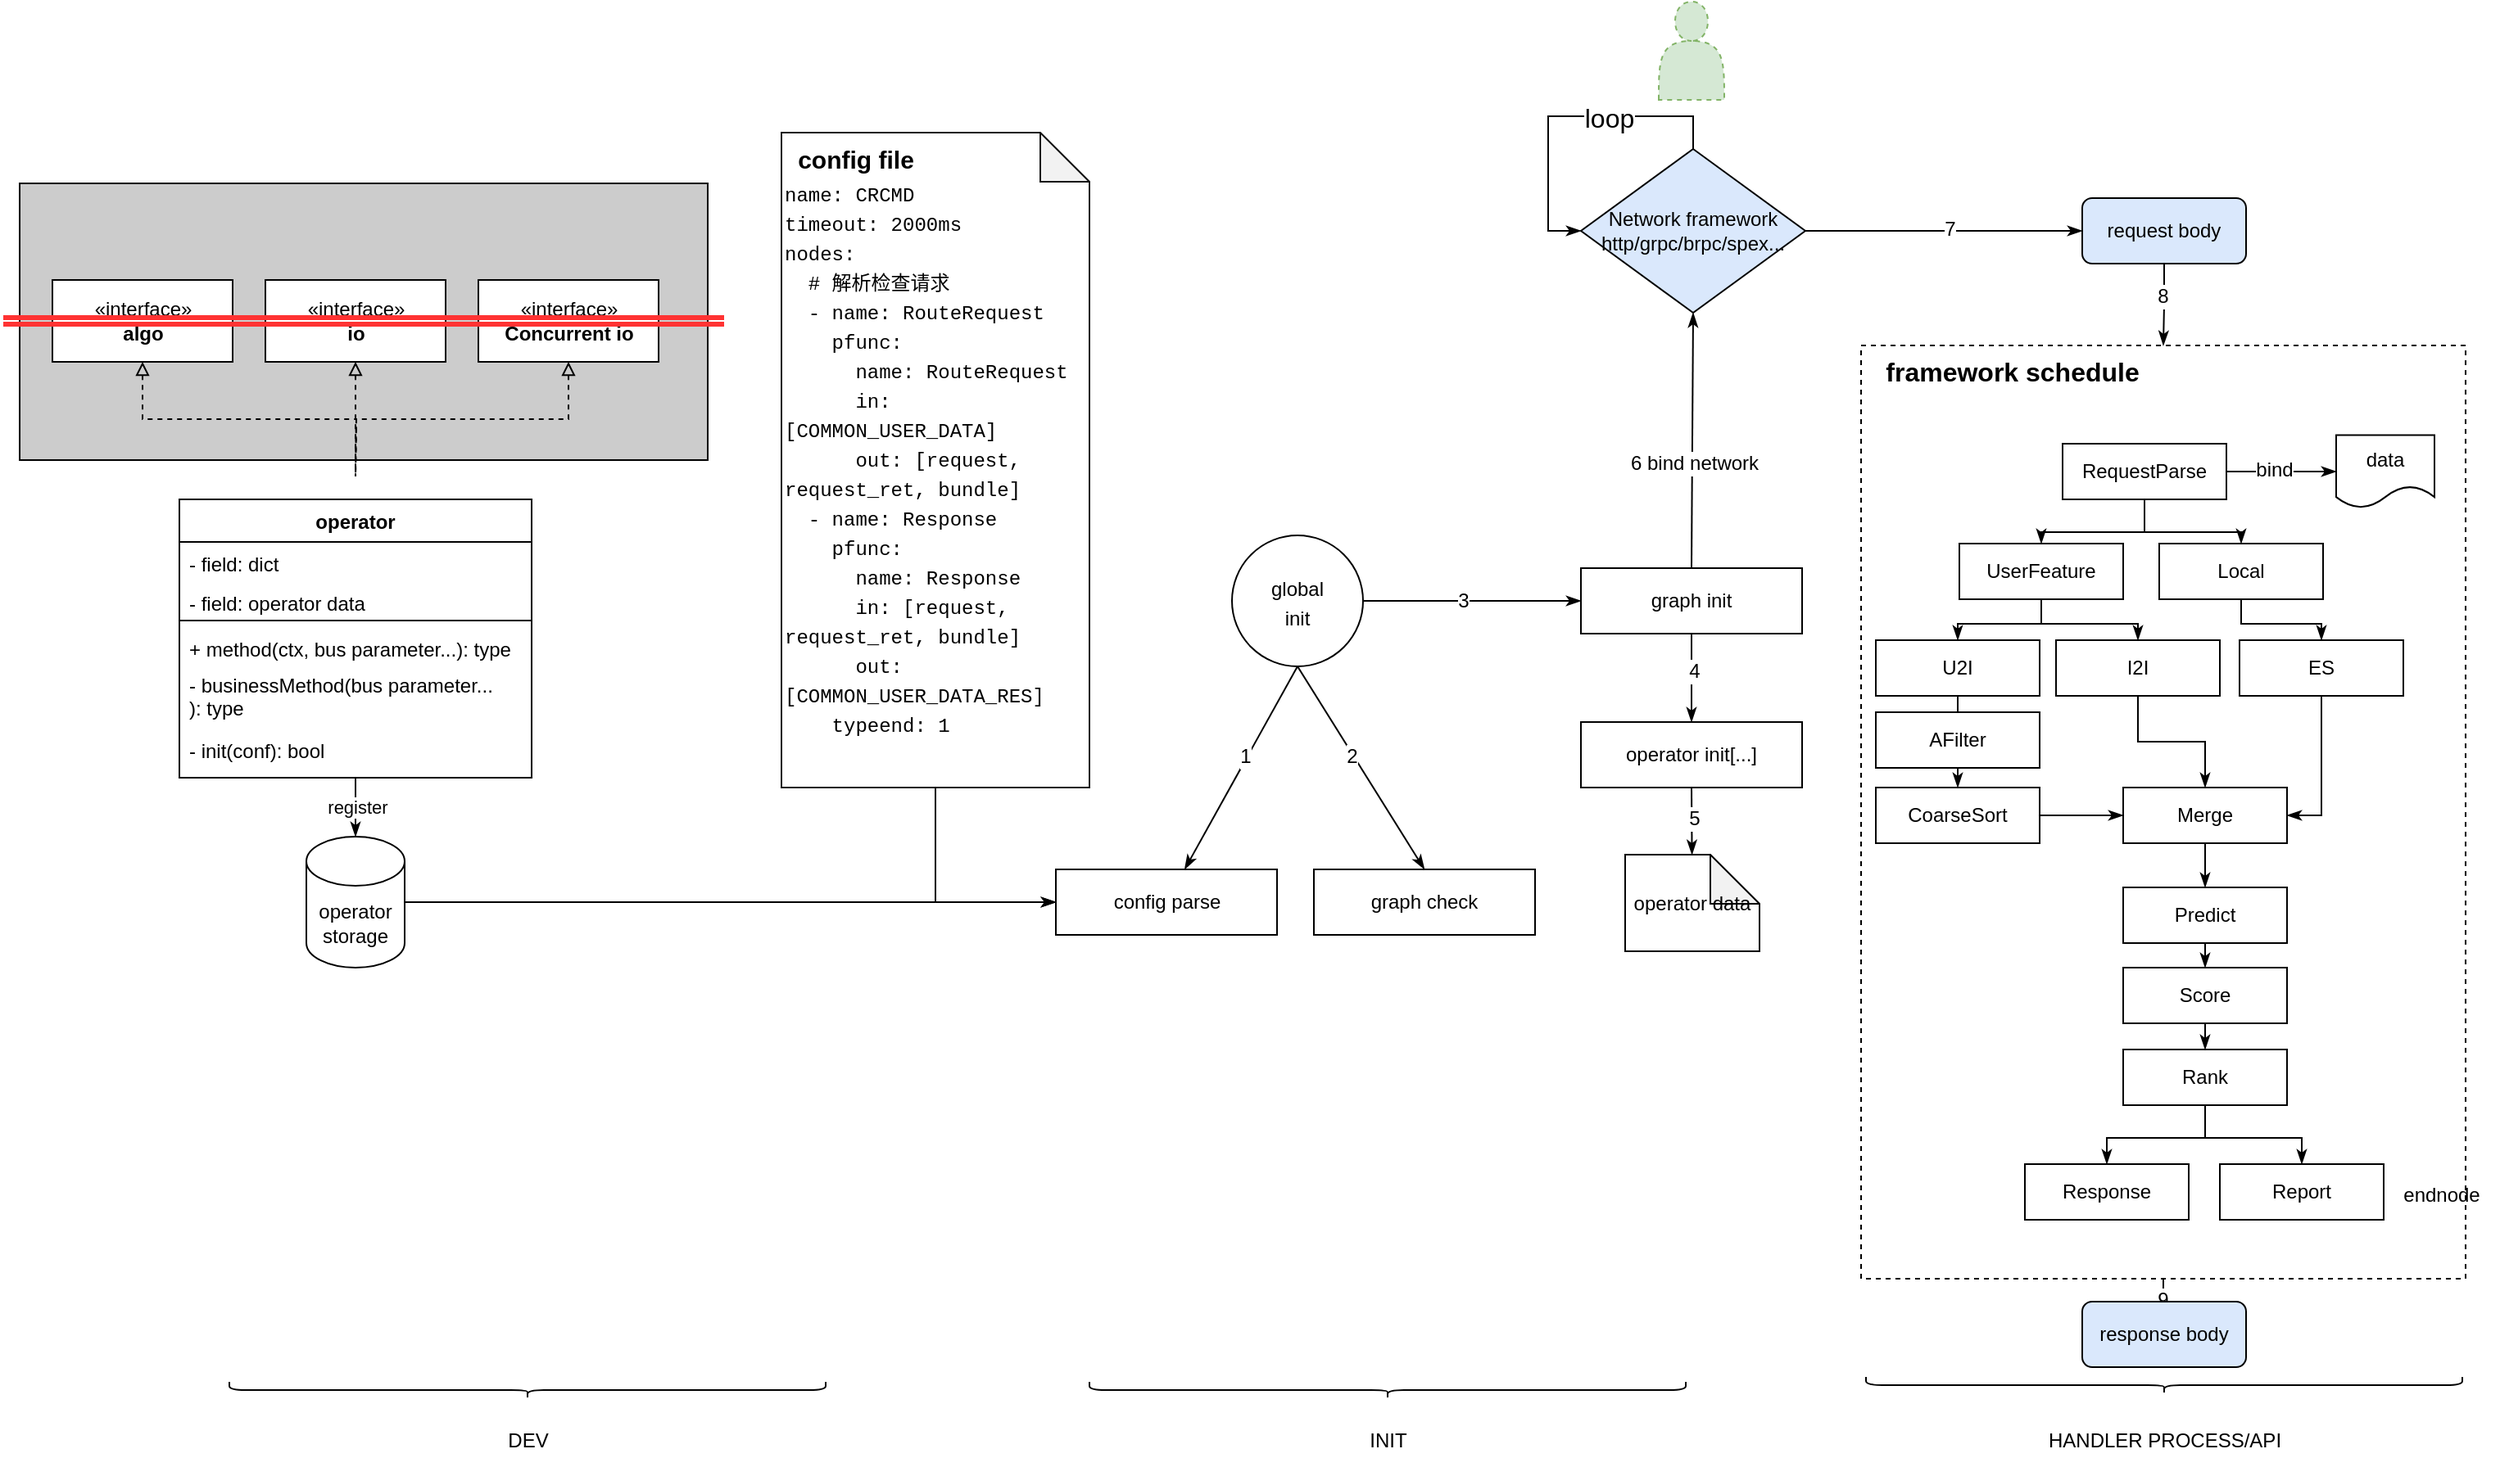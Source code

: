 <mxfile version="20.3.0" type="github">
  <diagram id="yWwbZc_F04W9cuqAC80H" name="第 1 页">
    <mxGraphModel dx="1234" dy="769" grid="1" gridSize="10" guides="1" tooltips="1" connect="1" arrows="1" fold="1" page="1" pageScale="1" pageWidth="3300" pageHeight="4681" math="0" shadow="0">
      <root>
        <mxCell id="0" />
        <mxCell id="1" parent="0" />
        <mxCell id="CjYGygCoak3NPDFjtZdw-89" value="" style="rounded=0;whiteSpace=wrap;html=1;fillColor=#CCCCCC;" parent="1" vertex="1">
          <mxGeometry x="77" y="151" width="420" height="169" as="geometry" />
        </mxCell>
        <mxCell id="CjYGygCoak3NPDFjtZdw-1" style="edgeStyle=orthogonalEdgeStyle;rounded=0;orthogonalLoop=1;jettySize=auto;html=1;exitX=0.5;exitY=1;exitDx=0;exitDy=0;fontSize=16;fontColor=#000000;startArrow=none;startFill=0;endArrow=classicThin;endFill=1;" parent="1" source="CjYGygCoak3NPDFjtZdw-3" target="CjYGygCoak3NPDFjtZdw-81" edge="1">
          <mxGeometry relative="1" as="geometry" />
        </mxCell>
        <mxCell id="CjYGygCoak3NPDFjtZdw-2" value="9" style="edgeLabel;html=1;align=center;verticalAlign=middle;resizable=0;points=[];fontSize=12;fontColor=#000000;" parent="CjYGygCoak3NPDFjtZdw-1" vertex="1" connectable="0">
          <mxGeometry x="0.36" relative="1" as="geometry">
            <mxPoint x="-1" y="-5" as="offset" />
          </mxGeometry>
        </mxCell>
        <mxCell id="CjYGygCoak3NPDFjtZdw-3" value="" style="rounded=0;whiteSpace=wrap;html=1;fontSize=12;fontColor=#000000;dashed=1;" parent="1" vertex="1">
          <mxGeometry x="1201" y="250" width="369" height="570" as="geometry" />
        </mxCell>
        <mxCell id="CjYGygCoak3NPDFjtZdw-4" value="INIT" style="text;html=1;resizable=0;autosize=1;align=center;verticalAlign=middle;points=[];fillColor=none;strokeColor=none;rounded=0;" parent="1" vertex="1">
          <mxGeometry x="887" y="904" width="50" height="30" as="geometry" />
        </mxCell>
        <mxCell id="CjYGygCoak3NPDFjtZdw-5" value="HANDLER PROCESS/API" style="text;html=1;resizable=0;autosize=1;align=center;verticalAlign=middle;points=[];fillColor=none;strokeColor=none;rounded=0;" parent="1" vertex="1">
          <mxGeometry x="1301" y="904" width="170" height="30" as="geometry" />
        </mxCell>
        <mxCell id="CjYGygCoak3NPDFjtZdw-12" style="edgeStyle=orthogonalEdgeStyle;rounded=0;orthogonalLoop=1;jettySize=auto;html=1;exitX=0.5;exitY=1;exitDx=0;exitDy=0;entryX=0.5;entryY=0;entryDx=0;entryDy=0;startArrow=block;startFill=0;endArrow=none;endFill=0;dashed=1;" parent="1" source="CjYGygCoak3NPDFjtZdw-13" edge="1">
          <mxGeometry relative="1" as="geometry">
            <mxPoint x="282" y="330" as="targetPoint" />
          </mxGeometry>
        </mxCell>
        <mxCell id="CjYGygCoak3NPDFjtZdw-13" value="«interface»&lt;br&gt;&lt;b&gt;algo&lt;/b&gt;" style="html=1;" parent="1" vertex="1">
          <mxGeometry x="97" y="210" width="110" height="50" as="geometry" />
        </mxCell>
        <mxCell id="CjYGygCoak3NPDFjtZdw-14" style="edgeStyle=orthogonalEdgeStyle;rounded=0;orthogonalLoop=1;jettySize=auto;html=1;exitX=0.5;exitY=1;exitDx=0;exitDy=0;entryX=0.5;entryY=0;entryDx=0;entryDy=0;dashed=1;startArrow=block;startFill=0;endArrow=none;endFill=0;" parent="1" source="CjYGygCoak3NPDFjtZdw-15" edge="1">
          <mxGeometry relative="1" as="geometry">
            <mxPoint x="282" y="330" as="targetPoint" />
          </mxGeometry>
        </mxCell>
        <mxCell id="CjYGygCoak3NPDFjtZdw-15" value="«interface»&lt;br&gt;&lt;b&gt;io&lt;/b&gt;" style="html=1;" parent="1" vertex="1">
          <mxGeometry x="227" y="210" width="110" height="50" as="geometry" />
        </mxCell>
        <mxCell id="CjYGygCoak3NPDFjtZdw-16" style="edgeStyle=orthogonalEdgeStyle;rounded=0;orthogonalLoop=1;jettySize=auto;html=1;exitX=0.5;exitY=1;exitDx=0;exitDy=0;entryX=0.5;entryY=0;entryDx=0;entryDy=0;dashed=1;startArrow=block;startFill=0;endArrow=none;endFill=0;" parent="1" source="CjYGygCoak3NPDFjtZdw-17" edge="1">
          <mxGeometry relative="1" as="geometry">
            <mxPoint x="282" y="330" as="targetPoint" />
          </mxGeometry>
        </mxCell>
        <mxCell id="CjYGygCoak3NPDFjtZdw-17" value="«interface»&lt;br&gt;&lt;b&gt;Concurrent io&lt;/b&gt;" style="html=1;" parent="1" vertex="1">
          <mxGeometry x="357" y="210" width="110" height="50" as="geometry" />
        </mxCell>
        <mxCell id="CjYGygCoak3NPDFjtZdw-18" style="edgeStyle=orthogonalEdgeStyle;rounded=0;orthogonalLoop=1;jettySize=auto;html=1;exitX=0.5;exitY=0;exitDx=0;exitDy=0;exitPerimeter=0;entryX=0.5;entryY=1;entryDx=0;entryDy=0;entryPerimeter=0;startArrow=classicThin;startFill=1;endArrow=none;endFill=0;" parent="1" source="CjYGygCoak3NPDFjtZdw-21" target="CjYGygCoak3NPDFjtZdw-96" edge="1">
          <mxGeometry relative="1" as="geometry">
            <mxPoint x="282" y="490.492" as="targetPoint" />
          </mxGeometry>
        </mxCell>
        <mxCell id="CjYGygCoak3NPDFjtZdw-19" value="register" style="edgeLabel;html=1;align=center;verticalAlign=middle;resizable=0;points=[];" parent="CjYGygCoak3NPDFjtZdw-18" vertex="1" connectable="0">
          <mxGeometry x="0.092" y="-1" relative="1" as="geometry">
            <mxPoint y="1" as="offset" />
          </mxGeometry>
        </mxCell>
        <mxCell id="CjYGygCoak3NPDFjtZdw-20" style="edgeStyle=orthogonalEdgeStyle;rounded=0;orthogonalLoop=1;jettySize=auto;html=1;exitX=1;exitY=0.5;exitDx=0;exitDy=0;exitPerimeter=0;entryX=0;entryY=0.5;entryDx=0;entryDy=0;fontSize=12;fontColor=#000000;startArrow=none;startFill=0;endArrow=classicThin;endFill=1;" parent="1" source="CjYGygCoak3NPDFjtZdw-21" target="CjYGygCoak3NPDFjtZdw-32" edge="1">
          <mxGeometry relative="1" as="geometry" />
        </mxCell>
        <mxCell id="CjYGygCoak3NPDFjtZdw-21" value="operator storage" style="shape=cylinder3;whiteSpace=wrap;html=1;boundedLbl=1;backgroundOutline=1;size=15;" parent="1" vertex="1">
          <mxGeometry x="252" y="550" width="60" height="80" as="geometry" />
        </mxCell>
        <mxCell id="CjYGygCoak3NPDFjtZdw-22" style="edgeStyle=orthogonalEdgeStyle;rounded=0;orthogonalLoop=1;jettySize=auto;html=1;entryX=0;entryY=0.5;entryDx=0;entryDy=0;fontSize=12;fontColor=#000000;startArrow=none;startFill=0;endArrow=classicThin;endFill=1;" parent="1" source="cb_gOXfBQWDPXnd1cPTc-1" target="CjYGygCoak3NPDFjtZdw-32" edge="1">
          <mxGeometry relative="1" as="geometry">
            <mxPoint x="566" y="550" as="sourcePoint" />
          </mxGeometry>
        </mxCell>
        <mxCell id="CjYGygCoak3NPDFjtZdw-25" style="rounded=0;orthogonalLoop=1;jettySize=auto;html=1;exitX=0.5;exitY=1;exitDx=0;exitDy=0;fontSize=12;fontColor=#000000;startArrow=none;startFill=0;endArrow=classicThin;endFill=1;" parent="1" source="CjYGygCoak3NPDFjtZdw-31" target="CjYGygCoak3NPDFjtZdw-32" edge="1">
          <mxGeometry relative="1" as="geometry" />
        </mxCell>
        <mxCell id="CjYGygCoak3NPDFjtZdw-26" value="1" style="edgeLabel;html=1;align=center;verticalAlign=middle;resizable=0;points=[];fontSize=12;fontColor=#000000;" parent="CjYGygCoak3NPDFjtZdw-25" vertex="1" connectable="0">
          <mxGeometry x="-0.091" y="-1" relative="1" as="geometry">
            <mxPoint y="-1" as="offset" />
          </mxGeometry>
        </mxCell>
        <mxCell id="CjYGygCoak3NPDFjtZdw-27" style="edgeStyle=none;rounded=0;orthogonalLoop=1;jettySize=auto;html=1;exitX=0.5;exitY=1;exitDx=0;exitDy=0;entryX=0.5;entryY=0;entryDx=0;entryDy=0;fontSize=12;fontColor=#000000;startArrow=none;startFill=0;endArrow=classicThin;endFill=1;" parent="1" source="CjYGygCoak3NPDFjtZdw-31" target="CjYGygCoak3NPDFjtZdw-33" edge="1">
          <mxGeometry relative="1" as="geometry" />
        </mxCell>
        <mxCell id="CjYGygCoak3NPDFjtZdw-28" value="2" style="edgeLabel;html=1;align=center;verticalAlign=middle;resizable=0;points=[];fontSize=12;fontColor=#000000;" parent="CjYGygCoak3NPDFjtZdw-27" vertex="1" connectable="0">
          <mxGeometry x="-0.146" relative="1" as="geometry">
            <mxPoint y="2" as="offset" />
          </mxGeometry>
        </mxCell>
        <mxCell id="CjYGygCoak3NPDFjtZdw-29" style="edgeStyle=none;rounded=0;orthogonalLoop=1;jettySize=auto;html=1;exitX=1;exitY=0.5;exitDx=0;exitDy=0;entryX=0;entryY=0.5;entryDx=0;entryDy=0;fontSize=12;fontColor=#000000;startArrow=none;startFill=0;endArrow=classicThin;endFill=1;" parent="1" source="CjYGygCoak3NPDFjtZdw-31" target="CjYGygCoak3NPDFjtZdw-38" edge="1">
          <mxGeometry relative="1" as="geometry">
            <mxPoint x="967" y="406" as="targetPoint" />
          </mxGeometry>
        </mxCell>
        <mxCell id="CjYGygCoak3NPDFjtZdw-30" value="3" style="edgeLabel;html=1;align=center;verticalAlign=middle;resizable=0;points=[];fontSize=12;fontColor=#000000;" parent="CjYGygCoak3NPDFjtZdw-29" vertex="1" connectable="0">
          <mxGeometry x="-0.086" relative="1" as="geometry">
            <mxPoint as="offset" />
          </mxGeometry>
        </mxCell>
        <mxCell id="CjYGygCoak3NPDFjtZdw-31" value="&lt;font style=&quot;font-size: 12px;&quot; color=&quot;#000000&quot;&gt;global&lt;br&gt;init&lt;br&gt;&lt;/font&gt;" style="ellipse;whiteSpace=wrap;html=1;aspect=fixed;fontSize=15;fontColor=#0000FF;" parent="1" vertex="1">
          <mxGeometry x="817" y="366" width="80" height="80" as="geometry" />
        </mxCell>
        <mxCell id="CjYGygCoak3NPDFjtZdw-32" value="config parse" style="rounded=0;whiteSpace=wrap;html=1;fontSize=12;fontColor=#000000;" parent="1" vertex="1">
          <mxGeometry x="709.5" y="570" width="135" height="40" as="geometry" />
        </mxCell>
        <mxCell id="CjYGygCoak3NPDFjtZdw-33" value="graph check" style="rounded=0;whiteSpace=wrap;html=1;fontSize=12;fontColor=#000000;" parent="1" vertex="1">
          <mxGeometry x="867" y="570" width="135" height="40" as="geometry" />
        </mxCell>
        <mxCell id="CjYGygCoak3NPDFjtZdw-34" style="edgeStyle=none;rounded=0;orthogonalLoop=1;jettySize=auto;html=1;exitX=0.5;exitY=1;exitDx=0;exitDy=0;entryX=0.5;entryY=0;entryDx=0;entryDy=0;fontSize=12;fontColor=#000000;startArrow=none;startFill=0;endArrow=classicThin;endFill=1;" parent="1" source="CjYGygCoak3NPDFjtZdw-38" target="CjYGygCoak3NPDFjtZdw-41" edge="1">
          <mxGeometry relative="1" as="geometry">
            <mxPoint x="1097.5" y="470" as="targetPoint" />
          </mxGeometry>
        </mxCell>
        <mxCell id="CjYGygCoak3NPDFjtZdw-35" value="4" style="edgeLabel;html=1;align=center;verticalAlign=middle;resizable=0;points=[];fontSize=12;fontColor=#000000;" parent="CjYGygCoak3NPDFjtZdw-34" vertex="1" connectable="0">
          <mxGeometry x="-0.364" y="1" relative="1" as="geometry">
            <mxPoint y="6" as="offset" />
          </mxGeometry>
        </mxCell>
        <mxCell id="CjYGygCoak3NPDFjtZdw-36" style="edgeStyle=none;rounded=0;orthogonalLoop=1;jettySize=auto;html=1;exitX=0.5;exitY=0;exitDx=0;exitDy=0;entryX=0.5;entryY=1;entryDx=0;entryDy=0;fontSize=12;fontColor=#000000;startArrow=none;startFill=0;endArrow=classicThin;endFill=1;" parent="1" source="CjYGygCoak3NPDFjtZdw-38" target="CjYGygCoak3NPDFjtZdw-45" edge="1">
          <mxGeometry relative="1" as="geometry" />
        </mxCell>
        <mxCell id="CjYGygCoak3NPDFjtZdw-37" value="6 bind network" style="edgeLabel;html=1;align=center;verticalAlign=middle;resizable=0;points=[];fontSize=12;fontColor=#000000;" parent="CjYGygCoak3NPDFjtZdw-36" vertex="1" connectable="0">
          <mxGeometry x="-0.179" y="-1" relative="1" as="geometry">
            <mxPoint as="offset" />
          </mxGeometry>
        </mxCell>
        <mxCell id="CjYGygCoak3NPDFjtZdw-38" value="graph&amp;nbsp;init" style="rounded=0;whiteSpace=wrap;html=1;fontSize=12;fontColor=#000000;" parent="1" vertex="1">
          <mxGeometry x="1030" y="386" width="135" height="40" as="geometry" />
        </mxCell>
        <mxCell id="CjYGygCoak3NPDFjtZdw-39" style="edgeStyle=none;rounded=0;orthogonalLoop=1;jettySize=auto;html=1;exitX=0.5;exitY=1;exitDx=0;exitDy=0;fontSize=12;fontColor=#000000;startArrow=none;startFill=0;endArrow=classicThin;endFill=1;" parent="1" source="CjYGygCoak3NPDFjtZdw-41" target="CjYGygCoak3NPDFjtZdw-42" edge="1">
          <mxGeometry relative="1" as="geometry" />
        </mxCell>
        <mxCell id="CjYGygCoak3NPDFjtZdw-40" value="5" style="edgeLabel;html=1;align=center;verticalAlign=middle;resizable=0;points=[];fontSize=12;fontColor=#000000;" parent="CjYGygCoak3NPDFjtZdw-39" vertex="1" connectable="0">
          <mxGeometry x="-0.073" y="1" relative="1" as="geometry">
            <mxPoint as="offset" />
          </mxGeometry>
        </mxCell>
        <mxCell id="CjYGygCoak3NPDFjtZdw-41" value="operator init[...]" style="rounded=0;whiteSpace=wrap;html=1;fontSize=12;fontColor=#000000;" parent="1" vertex="1">
          <mxGeometry x="1030" y="480" width="135" height="40" as="geometry" />
        </mxCell>
        <mxCell id="CjYGygCoak3NPDFjtZdw-42" value="operator data" style="shape=note;whiteSpace=wrap;html=1;backgroundOutline=1;darkOpacity=0.05;fontSize=12;fontColor=#000000;" parent="1" vertex="1">
          <mxGeometry x="1057" y="561" width="82" height="59" as="geometry" />
        </mxCell>
        <mxCell id="CjYGygCoak3NPDFjtZdw-43" style="edgeStyle=orthogonalEdgeStyle;rounded=0;orthogonalLoop=1;jettySize=auto;html=1;exitX=1;exitY=0.5;exitDx=0;exitDy=0;entryX=0;entryY=0.5;entryDx=0;entryDy=0;fontSize=16;fontColor=#000000;startArrow=none;startFill=0;endArrow=classicThin;endFill=1;" parent="1" source="CjYGygCoak3NPDFjtZdw-45" target="CjYGygCoak3NPDFjtZdw-48" edge="1">
          <mxGeometry relative="1" as="geometry" />
        </mxCell>
        <mxCell id="CjYGygCoak3NPDFjtZdw-44" value="7" style="edgeLabel;html=1;align=center;verticalAlign=middle;resizable=0;points=[];fontSize=12;fontColor=#000000;fontStyle=0" parent="CjYGygCoak3NPDFjtZdw-43" vertex="1" connectable="0">
          <mxGeometry x="0.041" y="-2" relative="1" as="geometry">
            <mxPoint y="-3" as="offset" />
          </mxGeometry>
        </mxCell>
        <mxCell id="CjYGygCoak3NPDFjtZdw-45" value="&lt;div&gt;Network framework&lt;/div&gt;&lt;div&gt;http/grpc/brpc/spex...&lt;/div&gt;" style="rhombus;whiteSpace=wrap;html=1;fillColor=#DAE8FC;" parent="1" vertex="1">
          <mxGeometry x="1030" y="130" width="137" height="100" as="geometry" />
        </mxCell>
        <mxCell id="CjYGygCoak3NPDFjtZdw-46" style="edgeStyle=orthogonalEdgeStyle;rounded=0;orthogonalLoop=1;jettySize=auto;html=1;exitX=0.5;exitY=1;exitDx=0;exitDy=0;entryX=0.5;entryY=0;entryDx=0;entryDy=0;fontSize=16;fontColor=#000000;startArrow=none;startFill=0;endArrow=classicThin;endFill=1;" parent="1" source="CjYGygCoak3NPDFjtZdw-48" target="CjYGygCoak3NPDFjtZdw-3" edge="1">
          <mxGeometry relative="1" as="geometry" />
        </mxCell>
        <mxCell id="CjYGygCoak3NPDFjtZdw-47" value="8" style="edgeLabel;html=1;align=center;verticalAlign=middle;resizable=0;points=[];fontSize=12;fontColor=#000000;" parent="CjYGygCoak3NPDFjtZdw-46" vertex="1" connectable="0">
          <mxGeometry x="-0.2" y="-1" relative="1" as="geometry">
            <mxPoint as="offset" />
          </mxGeometry>
        </mxCell>
        <mxCell id="CjYGygCoak3NPDFjtZdw-48" value="request body" style="rounded=1;whiteSpace=wrap;html=1;fontSize=12;fontColor=#000000;fillColor=#DAE8FC;" parent="1" vertex="1">
          <mxGeometry x="1336" y="160" width="100" height="40" as="geometry" />
        </mxCell>
        <mxCell id="CjYGygCoak3NPDFjtZdw-49" value="" style="edgeStyle=orthogonalEdgeStyle;rounded=0;orthogonalLoop=1;jettySize=auto;html=1;fontSize=12;fontColor=#000000;startArrow=none;startFill=0;endArrow=classicThin;endFill=1;entryX=0;entryY=0.5;entryDx=0;entryDy=0;" parent="1" source="CjYGygCoak3NPDFjtZdw-53" target="CjYGygCoak3NPDFjtZdw-54" edge="1">
          <mxGeometry relative="1" as="geometry">
            <mxPoint x="1467" y="357.3" as="targetPoint" />
          </mxGeometry>
        </mxCell>
        <mxCell id="CjYGygCoak3NPDFjtZdw-50" value="bind" style="edgeLabel;html=1;align=center;verticalAlign=middle;resizable=0;points=[];fontSize=12;fontColor=#000000;" parent="CjYGygCoak3NPDFjtZdw-49" vertex="1" connectable="0">
          <mxGeometry x="-0.132" y="-3" relative="1" as="geometry">
            <mxPoint y="-4" as="offset" />
          </mxGeometry>
        </mxCell>
        <mxCell id="CjYGygCoak3NPDFjtZdw-51" style="edgeStyle=orthogonalEdgeStyle;rounded=0;orthogonalLoop=1;jettySize=auto;html=1;exitX=0.5;exitY=1;exitDx=0;exitDy=0;entryX=0.5;entryY=0;entryDx=0;entryDy=0;fontSize=12;fontColor=#000000;startArrow=none;startFill=0;endArrow=classicThin;endFill=1;" parent="1" source="CjYGygCoak3NPDFjtZdw-53" target="CjYGygCoak3NPDFjtZdw-59" edge="1">
          <mxGeometry relative="1" as="geometry" />
        </mxCell>
        <mxCell id="CjYGygCoak3NPDFjtZdw-52" style="edgeStyle=orthogonalEdgeStyle;rounded=0;orthogonalLoop=1;jettySize=auto;html=1;exitX=0.5;exitY=1;exitDx=0;exitDy=0;entryX=0.5;entryY=0;entryDx=0;entryDy=0;fontSize=12;fontColor=#000000;startArrow=none;startFill=0;endArrow=classicThin;endFill=1;" parent="1" source="CjYGygCoak3NPDFjtZdw-53" target="CjYGygCoak3NPDFjtZdw-77" edge="1">
          <mxGeometry relative="1" as="geometry" />
        </mxCell>
        <mxCell id="CjYGygCoak3NPDFjtZdw-53" value="&lt;span style=&quot;text-align: left;&quot;&gt;RequestParse&lt;/span&gt;" style="rounded=0;whiteSpace=wrap;html=1;fontSize=12;fontColor=#000000;" parent="1" vertex="1">
          <mxGeometry x="1324" y="310" width="100" height="34" as="geometry" />
        </mxCell>
        <mxCell id="CjYGygCoak3NPDFjtZdw-54" value="data" style="shape=document;whiteSpace=wrap;html=1;boundedLbl=1;fontColor=#000000;rounded=0;" parent="1" vertex="1">
          <mxGeometry x="1491" y="304.75" width="60" height="44.5" as="geometry" />
        </mxCell>
        <mxCell id="GDNIexU1h7IkVNUTb-i7-6" style="edgeStyle=orthogonalEdgeStyle;rounded=0;orthogonalLoop=1;jettySize=auto;html=1;exitX=0.5;exitY=1;exitDx=0;exitDy=0;strokeColor=#000000;strokeWidth=1;endArrow=classicThin;endFill=1;" parent="1" source="CjYGygCoak3NPDFjtZdw-59" target="CjYGygCoak3NPDFjtZdw-76" edge="1">
          <mxGeometry relative="1" as="geometry">
            <Array as="points">
              <mxPoint x="1311" y="420" />
              <mxPoint x="1260" y="420" />
            </Array>
          </mxGeometry>
        </mxCell>
        <mxCell id="GDNIexU1h7IkVNUTb-i7-7" style="edgeStyle=orthogonalEdgeStyle;rounded=0;orthogonalLoop=1;jettySize=auto;html=1;exitX=0.5;exitY=1;exitDx=0;exitDy=0;entryX=0.5;entryY=0;entryDx=0;entryDy=0;strokeColor=#000000;strokeWidth=1;endArrow=classicThin;endFill=1;" parent="1" source="CjYGygCoak3NPDFjtZdw-59" target="CjYGygCoak3NPDFjtZdw-75" edge="1">
          <mxGeometry relative="1" as="geometry">
            <Array as="points">
              <mxPoint x="1311" y="420" />
              <mxPoint x="1370" y="420" />
            </Array>
          </mxGeometry>
        </mxCell>
        <mxCell id="CjYGygCoak3NPDFjtZdw-59" value="&lt;div style=&quot;text-align: left;&quot;&gt;&lt;span style=&quot;background-color: initial;&quot;&gt;UserFeature&lt;/span&gt;&lt;/div&gt;" style="rounded=0;whiteSpace=wrap;html=1;fontSize=12;fontColor=#000000;" parent="1" vertex="1">
          <mxGeometry x="1261" y="371" width="100" height="34" as="geometry" />
        </mxCell>
        <mxCell id="CjYGygCoak3NPDFjtZdw-60" value="&lt;span style=&quot;text-align: left;&quot;&gt;Report&lt;/span&gt;" style="rounded=0;whiteSpace=wrap;html=1;fontSize=12;fontColor=#000000;" parent="1" vertex="1">
          <mxGeometry x="1420" y="750" width="100" height="34" as="geometry" />
        </mxCell>
        <mxCell id="GDNIexU1h7IkVNUTb-i7-12" style="edgeStyle=orthogonalEdgeStyle;rounded=0;orthogonalLoop=1;jettySize=auto;html=1;exitX=0.5;exitY=1;exitDx=0;exitDy=0;entryX=0.5;entryY=0;entryDx=0;entryDy=0;strokeColor=#000000;strokeWidth=1;endArrow=classicThin;endFill=1;" parent="1" source="CjYGygCoak3NPDFjtZdw-62" target="CjYGygCoak3NPDFjtZdw-68" edge="1">
          <mxGeometry relative="1" as="geometry" />
        </mxCell>
        <mxCell id="CjYGygCoak3NPDFjtZdw-62" value="&lt;span style=&quot;text-align: left;&quot;&gt;Predict&lt;/span&gt;" style="rounded=0;whiteSpace=wrap;html=1;fontSize=12;fontColor=#000000;" parent="1" vertex="1">
          <mxGeometry x="1361" y="581" width="100" height="34" as="geometry" />
        </mxCell>
        <mxCell id="CjYGygCoak3NPDFjtZdw-63" value="&lt;span style=&quot;text-align: left;&quot;&gt;Response&lt;/span&gt;" style="rounded=0;whiteSpace=wrap;html=1;fontSize=12;fontColor=#000000;" parent="1" vertex="1">
          <mxGeometry x="1301" y="750" width="100" height="34" as="geometry" />
        </mxCell>
        <mxCell id="CjYGygCoak3NPDFjtZdw-64" style="edgeStyle=orthogonalEdgeStyle;rounded=0;orthogonalLoop=1;jettySize=auto;html=1;exitX=0.5;exitY=1;exitDx=0;exitDy=0;entryX=0.5;entryY=0;entryDx=0;entryDy=0;fontSize=12;fontColor=#000000;startArrow=none;startFill=0;endArrow=classicThin;endFill=1;" parent="1" source="CjYGygCoak3NPDFjtZdw-66" target="CjYGygCoak3NPDFjtZdw-63" edge="1">
          <mxGeometry relative="1" as="geometry" />
        </mxCell>
        <mxCell id="CjYGygCoak3NPDFjtZdw-65" style="edgeStyle=orthogonalEdgeStyle;rounded=0;orthogonalLoop=1;jettySize=auto;html=1;exitX=0.5;exitY=1;exitDx=0;exitDy=0;entryX=0.5;entryY=0;entryDx=0;entryDy=0;fontSize=12;fontColor=#000000;startArrow=none;startFill=0;endArrow=classicThin;endFill=1;" parent="1" source="CjYGygCoak3NPDFjtZdw-66" target="CjYGygCoak3NPDFjtZdw-60" edge="1">
          <mxGeometry relative="1" as="geometry" />
        </mxCell>
        <mxCell id="CjYGygCoak3NPDFjtZdw-66" value="&lt;div style=&quot;text-align: left;&quot;&gt;&lt;span style=&quot;background-color: initial;&quot;&gt;Rank&lt;/span&gt;&lt;/div&gt;" style="rounded=0;whiteSpace=wrap;html=1;fontSize=12;fontColor=#000000;" parent="1" vertex="1">
          <mxGeometry x="1361" y="680" width="100" height="34" as="geometry" />
        </mxCell>
        <mxCell id="CjYGygCoak3NPDFjtZdw-67" style="edgeStyle=orthogonalEdgeStyle;rounded=0;orthogonalLoop=1;jettySize=auto;html=1;exitX=0.5;exitY=1;exitDx=0;exitDy=0;entryX=0.5;entryY=0;entryDx=0;entryDy=0;fontSize=12;fontColor=#000000;startArrow=none;startFill=0;endArrow=classicThin;endFill=1;" parent="1" source="CjYGygCoak3NPDFjtZdw-68" target="CjYGygCoak3NPDFjtZdw-66" edge="1">
          <mxGeometry relative="1" as="geometry" />
        </mxCell>
        <mxCell id="CjYGygCoak3NPDFjtZdw-68" value="&lt;span style=&quot;text-align: left;&quot;&gt;Score&lt;/span&gt;" style="rounded=0;whiteSpace=wrap;html=1;fontSize=12;fontColor=#000000;" parent="1" vertex="1">
          <mxGeometry x="1361" y="630" width="100" height="34" as="geometry" />
        </mxCell>
        <mxCell id="CjYGygCoak3NPDFjtZdw-69" style="edgeStyle=orthogonalEdgeStyle;rounded=0;orthogonalLoop=1;jettySize=auto;html=1;exitX=0.5;exitY=1;exitDx=0;exitDy=0;entryX=0.5;entryY=0;entryDx=0;entryDy=0;fontSize=12;fontColor=#000000;startArrow=none;startFill=0;endArrow=classicThin;endFill=1;" parent="1" source="CjYGygCoak3NPDFjtZdw-72" target="CjYGygCoak3NPDFjtZdw-62" edge="1">
          <mxGeometry relative="1" as="geometry" />
        </mxCell>
        <mxCell id="CjYGygCoak3NPDFjtZdw-72" value="&lt;span style=&quot;text-align: left;&quot;&gt;Merge&lt;br&gt;&lt;/span&gt;" style="rounded=0;whiteSpace=wrap;html=1;fontSize=12;fontColor=#000000;" parent="1" vertex="1">
          <mxGeometry x="1361" y="520" width="100" height="34" as="geometry" />
        </mxCell>
        <mxCell id="GDNIexU1h7IkVNUTb-i7-11" style="edgeStyle=orthogonalEdgeStyle;rounded=0;orthogonalLoop=1;jettySize=auto;html=1;exitX=0.5;exitY=1;exitDx=0;exitDy=0;entryX=1;entryY=0.5;entryDx=0;entryDy=0;strokeColor=#000000;strokeWidth=1;endArrow=classicThin;endFill=1;" parent="1" source="CjYGygCoak3NPDFjtZdw-73" target="CjYGygCoak3NPDFjtZdw-72" edge="1">
          <mxGeometry relative="1" as="geometry" />
        </mxCell>
        <mxCell id="CjYGygCoak3NPDFjtZdw-73" value="&lt;span style=&quot;text-align: left;&quot;&gt;ES&lt;/span&gt;" style="rounded=0;whiteSpace=wrap;html=1;fontSize=12;fontColor=#000000;" parent="1" vertex="1">
          <mxGeometry x="1432" y="430" width="100" height="34" as="geometry" />
        </mxCell>
        <mxCell id="CjYGygCoak3NPDFjtZdw-74" style="edgeStyle=orthogonalEdgeStyle;rounded=0;orthogonalLoop=1;jettySize=auto;html=1;exitX=0.5;exitY=1;exitDx=0;exitDy=0;entryX=0.5;entryY=0;entryDx=0;entryDy=0;fontSize=12;fontColor=#000000;startArrow=none;startFill=0;endArrow=classicThin;endFill=1;" parent="1" source="CjYGygCoak3NPDFjtZdw-75" target="CjYGygCoak3NPDFjtZdw-72" edge="1">
          <mxGeometry relative="1" as="geometry" />
        </mxCell>
        <mxCell id="CjYGygCoak3NPDFjtZdw-75" value="&lt;span style=&quot;text-align: left;&quot;&gt;I2I&lt;/span&gt;" style="rounded=0;whiteSpace=wrap;html=1;fontSize=12;fontColor=#000000;" parent="1" vertex="1">
          <mxGeometry x="1320" y="430" width="100" height="34" as="geometry" />
        </mxCell>
        <mxCell id="GDNIexU1h7IkVNUTb-i7-9" style="edgeStyle=orthogonalEdgeStyle;rounded=0;orthogonalLoop=1;jettySize=auto;html=1;exitX=0.5;exitY=1;exitDx=0;exitDy=0;entryX=0.5;entryY=0;entryDx=0;entryDy=0;strokeColor=#000000;strokeWidth=1;endArrow=classicThin;endFill=1;" parent="1" source="CjYGygCoak3NPDFjtZdw-76" target="GDNIexU1h7IkVNUTb-i7-4" edge="1">
          <mxGeometry relative="1" as="geometry" />
        </mxCell>
        <mxCell id="CjYGygCoak3NPDFjtZdw-76" value="&lt;span style=&quot;text-align: left;&quot;&gt;U2I&lt;/span&gt;" style="rounded=0;whiteSpace=wrap;html=1;fontSize=12;fontColor=#000000;" parent="1" vertex="1">
          <mxGeometry x="1210" y="430" width="100" height="34" as="geometry" />
        </mxCell>
        <mxCell id="GDNIexU1h7IkVNUTb-i7-8" style="edgeStyle=orthogonalEdgeStyle;rounded=0;orthogonalLoop=1;jettySize=auto;html=1;exitX=0.5;exitY=1;exitDx=0;exitDy=0;entryX=0.5;entryY=0;entryDx=0;entryDy=0;strokeColor=#000000;strokeWidth=1;endArrow=classicThin;endFill=1;" parent="1" source="CjYGygCoak3NPDFjtZdw-77" target="CjYGygCoak3NPDFjtZdw-73" edge="1">
          <mxGeometry relative="1" as="geometry">
            <Array as="points">
              <mxPoint x="1433" y="420" />
              <mxPoint x="1482" y="420" />
            </Array>
          </mxGeometry>
        </mxCell>
        <mxCell id="CjYGygCoak3NPDFjtZdw-77" value="&lt;span style=&quot;text-align: left;&quot;&gt;Local&lt;/span&gt;" style="rounded=0;whiteSpace=wrap;html=1;fontSize=12;fontColor=#000000;" parent="1" vertex="1">
          <mxGeometry x="1383" y="371" width="100" height="34" as="geometry" />
        </mxCell>
        <mxCell id="CjYGygCoak3NPDFjtZdw-78" value="&lt;b&gt;&lt;font style=&quot;font-size: 16px;&quot;&gt;framework schedule&lt;/font&gt;&lt;/b&gt;" style="text;html=1;resizable=0;autosize=1;align=center;verticalAlign=middle;points=[];fillColor=none;strokeColor=none;rounded=0;dashed=1;fontSize=12;fontColor=#000000;" parent="1" vertex="1">
          <mxGeometry x="1203" y="251" width="180" height="30" as="geometry" />
        </mxCell>
        <mxCell id="CjYGygCoak3NPDFjtZdw-79" style="edgeStyle=orthogonalEdgeStyle;rounded=0;orthogonalLoop=1;jettySize=auto;html=1;exitX=0.5;exitY=0;exitDx=0;exitDy=0;entryX=0;entryY=0.5;entryDx=0;entryDy=0;fontSize=16;fontColor=#000000;startArrow=none;startFill=0;endArrow=classicThin;endFill=1;" parent="1" source="CjYGygCoak3NPDFjtZdw-45" target="CjYGygCoak3NPDFjtZdw-45" edge="1">
          <mxGeometry relative="1" as="geometry">
            <Array as="points">
              <mxPoint x="1099" y="110" />
              <mxPoint x="1010" y="110" />
              <mxPoint x="1010" y="180" />
            </Array>
          </mxGeometry>
        </mxCell>
        <mxCell id="CjYGygCoak3NPDFjtZdw-80" value="loop" style="edgeLabel;html=1;align=center;verticalAlign=middle;resizable=0;points=[];fontSize=16;fontColor=#000000;" parent="CjYGygCoak3NPDFjtZdw-79" vertex="1" connectable="0">
          <mxGeometry x="-0.275" y="1" relative="1" as="geometry">
            <mxPoint as="offset" />
          </mxGeometry>
        </mxCell>
        <mxCell id="CjYGygCoak3NPDFjtZdw-81" value="response body" style="rounded=1;whiteSpace=wrap;html=1;fontSize=12;fontColor=#000000;fillColor=#DAE8FC;" parent="1" vertex="1">
          <mxGeometry x="1336" y="834" width="100" height="40" as="geometry" />
        </mxCell>
        <mxCell id="CjYGygCoak3NPDFjtZdw-82" value="" style="shape=actor;whiteSpace=wrap;html=1;dashed=1;fillColor=#d5e8d4;strokeColor=#82b366;" parent="1" vertex="1">
          <mxGeometry x="1077.5" y="40" width="40" height="60" as="geometry" />
        </mxCell>
        <mxCell id="CjYGygCoak3NPDFjtZdw-84" value="" style="shape=curlyBracket;whiteSpace=wrap;html=1;rounded=1;flipH=1;direction=north;" parent="1" vertex="1">
          <mxGeometry x="205" y="883" width="364" height="10" as="geometry" />
        </mxCell>
        <mxCell id="CjYGygCoak3NPDFjtZdw-85" value="DEV" style="text;html=1;resizable=0;autosize=1;align=center;verticalAlign=middle;points=[];fillColor=none;strokeColor=none;rounded=0;dashed=1;fontSize=12;fontColor=#000000;" parent="1" vertex="1">
          <mxGeometry x="362" y="904" width="50" height="30" as="geometry" />
        </mxCell>
        <mxCell id="CjYGygCoak3NPDFjtZdw-86" value="" style="shape=curlyBracket;whiteSpace=wrap;html=1;rounded=1;flipH=1;direction=north;" parent="1" vertex="1">
          <mxGeometry x="730" y="883" width="364" height="10" as="geometry" />
        </mxCell>
        <mxCell id="CjYGygCoak3NPDFjtZdw-87" value="" style="shape=curlyBracket;whiteSpace=wrap;html=1;rounded=1;flipH=1;direction=north;" parent="1" vertex="1">
          <mxGeometry x="1204" y="880" width="364" height="10" as="geometry" />
        </mxCell>
        <mxCell id="CjYGygCoak3NPDFjtZdw-90" value="operator" style="swimlane;fontStyle=1;align=center;verticalAlign=top;childLayout=stackLayout;horizontal=1;startSize=26;horizontalStack=0;resizeParent=1;resizeParentMax=0;resizeLast=0;collapsible=1;marginBottom=0;" parent="1" vertex="1">
          <mxGeometry x="174.5" y="344" width="215" height="170" as="geometry">
            <mxRectangle x="113" y="330" width="90" height="30" as="alternateBounds" />
          </mxGeometry>
        </mxCell>
        <mxCell id="CjYGygCoak3NPDFjtZdw-91" value="- field: dict" style="text;strokeColor=none;fillColor=none;align=left;verticalAlign=top;spacingLeft=4;spacingRight=4;overflow=hidden;rotatable=0;points=[[0,0.5],[1,0.5]];portConstraint=eastwest;" parent="CjYGygCoak3NPDFjtZdw-90" vertex="1">
          <mxGeometry y="26" width="215" height="24" as="geometry" />
        </mxCell>
        <mxCell id="CjYGygCoak3NPDFjtZdw-92" value="- field: operator data" style="text;strokeColor=none;fillColor=none;align=left;verticalAlign=top;spacingLeft=4;spacingRight=4;overflow=hidden;rotatable=0;points=[[0,0.5],[1,0.5]];portConstraint=eastwest;" parent="CjYGygCoak3NPDFjtZdw-90" vertex="1">
          <mxGeometry y="50" width="215" height="20" as="geometry" />
        </mxCell>
        <mxCell id="CjYGygCoak3NPDFjtZdw-93" value="" style="line;strokeWidth=1;fillColor=none;align=left;verticalAlign=middle;spacingTop=-1;spacingLeft=3;spacingRight=3;rotatable=0;labelPosition=right;points=[];portConstraint=eastwest;" parent="CjYGygCoak3NPDFjtZdw-90" vertex="1">
          <mxGeometry y="70" width="215" height="8" as="geometry" />
        </mxCell>
        <mxCell id="CjYGygCoak3NPDFjtZdw-94" value="+ method(ctx, bus parameter...): type" style="text;strokeColor=none;fillColor=none;align=left;verticalAlign=top;spacingLeft=4;spacingRight=4;overflow=hidden;rotatable=0;points=[[0,0.5],[1,0.5]];portConstraint=eastwest;" parent="CjYGygCoak3NPDFjtZdw-90" vertex="1">
          <mxGeometry y="78" width="215" height="22" as="geometry" />
        </mxCell>
        <mxCell id="CjYGygCoak3NPDFjtZdw-95" value="- businessMethod(bus parameter...&#xa;): type" style="text;strokeColor=none;fillColor=none;align=left;verticalAlign=top;spacingLeft=4;spacingRight=4;overflow=hidden;rotatable=0;points=[[0,0.5],[1,0.5]];portConstraint=eastwest;" parent="CjYGygCoak3NPDFjtZdw-90" vertex="1">
          <mxGeometry y="100" width="215" height="40" as="geometry" />
        </mxCell>
        <mxCell id="CjYGygCoak3NPDFjtZdw-96" value="- init(conf): bool" style="text;strokeColor=none;fillColor=none;align=left;verticalAlign=top;spacingLeft=4;spacingRight=4;overflow=hidden;rotatable=0;points=[[0,0.5],[1,0.5]];portConstraint=eastwest;" parent="CjYGygCoak3NPDFjtZdw-90" vertex="1">
          <mxGeometry y="140" width="215" height="30" as="geometry" />
        </mxCell>
        <mxCell id="GDNIexU1h7IkVNUTb-i7-1" value="" style="edgeStyle=none;orthogonalLoop=1;jettySize=auto;html=1;rounded=0;endArrow=none;endFill=0;strokeWidth=3;strokeColor=#FF3333;" parent="1" edge="1">
          <mxGeometry width="80" relative="1" as="geometry">
            <mxPoint x="67" y="237" as="sourcePoint" />
            <mxPoint x="507" y="237" as="targetPoint" />
            <Array as="points" />
          </mxGeometry>
        </mxCell>
        <mxCell id="GDNIexU1h7IkVNUTb-i7-2" value="" style="edgeStyle=none;orthogonalLoop=1;jettySize=auto;html=1;rounded=0;endArrow=none;endFill=0;strokeWidth=3;strokeColor=#FF3333;" parent="1" edge="1">
          <mxGeometry width="80" relative="1" as="geometry">
            <mxPoint x="67" y="233" as="sourcePoint" />
            <mxPoint x="507" y="233" as="targetPoint" />
            <Array as="points" />
          </mxGeometry>
        </mxCell>
        <mxCell id="GDNIexU1h7IkVNUTb-i7-3" value="&lt;span style=&quot;text-align: left;&quot;&gt;AFilter&lt;br&gt;&lt;/span&gt;" style="rounded=0;whiteSpace=wrap;html=1;fontSize=12;fontColor=#000000;" parent="1" vertex="1">
          <mxGeometry x="1210" y="474" width="100" height="34" as="geometry" />
        </mxCell>
        <mxCell id="GDNIexU1h7IkVNUTb-i7-10" style="edgeStyle=orthogonalEdgeStyle;rounded=0;orthogonalLoop=1;jettySize=auto;html=1;exitX=1;exitY=0.5;exitDx=0;exitDy=0;entryX=0;entryY=0.5;entryDx=0;entryDy=0;strokeColor=#000000;strokeWidth=1;endArrow=classicThin;endFill=1;" parent="1" source="GDNIexU1h7IkVNUTb-i7-4" target="CjYGygCoak3NPDFjtZdw-72" edge="1">
          <mxGeometry relative="1" as="geometry" />
        </mxCell>
        <mxCell id="GDNIexU1h7IkVNUTb-i7-4" value="&lt;span style=&quot;text-align: left;&quot;&gt;CoarseSort&lt;br&gt;&lt;/span&gt;" style="rounded=0;whiteSpace=wrap;html=1;fontSize=12;fontColor=#000000;" parent="1" vertex="1">
          <mxGeometry x="1210" y="520" width="100" height="34" as="geometry" />
        </mxCell>
        <mxCell id="GDNIexU1h7IkVNUTb-i7-14" value="endnode" style="text;html=1;resizable=0;autosize=1;align=center;verticalAlign=middle;points=[];fillColor=none;strokeColor=none;rounded=0;" parent="1" vertex="1">
          <mxGeometry x="1520" y="754" width="70" height="30" as="geometry" />
        </mxCell>
        <mxCell id="cb_gOXfBQWDPXnd1cPTc-1" value="&lt;div style=&quot;font-family: Menlo, Monaco, &amp;quot;Courier New&amp;quot;, monospace; line-height: 18px; font-size: 10px;&quot;&gt;&lt;div style=&quot;font-size: 10px;&quot;&gt;&lt;div style=&quot;font-size: 12px; line-height: 18px;&quot;&gt;&lt;div style=&quot;line-height: 18px;&quot;&gt;&lt;span style=&quot;background-color: rgb(255, 255, 255);&quot;&gt;name: CRCMD&lt;/span&gt;&lt;/div&gt;&lt;div style=&quot;line-height: 18px;&quot;&gt;&lt;span style=&quot;background-color: rgb(255, 255, 255);&quot;&gt;timeout: 2000ms&lt;/span&gt;&lt;/div&gt;&lt;div style=&quot;line-height: 18px;&quot;&gt;&lt;span style=&quot;background-color: rgb(255, 255, 255);&quot;&gt;nodes:&lt;/span&gt;&lt;/div&gt;&lt;div style=&quot;line-height: 18px;&quot;&gt;&lt;span style=&quot;background-color: rgb(255, 255, 255);&quot;&gt;&amp;nbsp; # 解析检查请求&lt;/span&gt;&lt;/div&gt;&lt;div style=&quot;line-height: 18px;&quot;&gt;&lt;span style=&quot;background-color: rgb(255, 255, 255);&quot;&gt;&amp;nbsp; - name: RouteRequest&lt;/span&gt;&lt;/div&gt;&lt;div style=&quot;line-height: 18px;&quot;&gt;&lt;span style=&quot;background-color: rgb(255, 255, 255);&quot;&gt;&amp;nbsp; &amp;nbsp; pfunc:&lt;/span&gt;&lt;/div&gt;&lt;div style=&quot;line-height: 18px;&quot;&gt;&lt;span style=&quot;background-color: rgb(255, 255, 255);&quot;&gt;&amp;nbsp; &amp;nbsp; &amp;nbsp; name: RouteRequest&lt;/span&gt;&lt;/div&gt;&lt;div style=&quot;line-height: 18px;&quot;&gt;&lt;span style=&quot;background-color: rgb(255, 255, 255);&quot;&gt;&amp;nbsp; &amp;nbsp; &amp;nbsp; in: [COMMON_USER_DATA]&lt;/span&gt;&lt;/div&gt;&lt;div style=&quot;line-height: 18px;&quot;&gt;&lt;span style=&quot;background-color: rgb(255, 255, 255);&quot;&gt;&amp;nbsp; &amp;nbsp; &amp;nbsp; out: [request, request_ret, bundle]&lt;/span&gt;&lt;/div&gt;&lt;div style=&quot;line-height: 18px;&quot;&gt;&lt;span style=&quot;background-color: rgb(255, 255, 255);&quot;&gt;&amp;nbsp; - name: Response&lt;/span&gt;&lt;/div&gt;&lt;div style=&quot;line-height: 18px;&quot;&gt;&lt;span style=&quot;background-color: rgb(255, 255, 255);&quot;&gt;&amp;nbsp; &amp;nbsp; pfunc:&lt;/span&gt;&lt;/div&gt;&lt;div style=&quot;line-height: 18px;&quot;&gt;&lt;span style=&quot;background-color: rgb(255, 255, 255);&quot;&gt;&amp;nbsp; &amp;nbsp; &amp;nbsp; name: Response&lt;/span&gt;&lt;/div&gt;&lt;div style=&quot;line-height: 18px;&quot;&gt;&lt;span style=&quot;background-color: rgb(255, 255, 255);&quot;&gt;&amp;nbsp; &amp;nbsp; &amp;nbsp; in: [request, request_ret, bundle]&lt;/span&gt;&lt;/div&gt;&lt;div style=&quot;line-height: 18px;&quot;&gt;&lt;span style=&quot;background-color: rgb(255, 255, 255);&quot;&gt;&amp;nbsp; &amp;nbsp; &amp;nbsp; out: [COMMON_USER_DATA_RES]&lt;/span&gt;&lt;/div&gt;&lt;div style=&quot;line-height: 18px;&quot;&gt;&lt;span style=&quot;background-color: rgb(255, 255, 255);&quot;&gt;&amp;nbsp; &amp;nbsp; typeend: 1&lt;/span&gt;&lt;/div&gt;&lt;/div&gt;&lt;/div&gt;&lt;/div&gt;" style="shape=note;whiteSpace=wrap;html=1;backgroundOutline=1;darkOpacity=0.05;align=left;strokeColor=#141414;" vertex="1" parent="1">
          <mxGeometry x="542" y="120" width="188" height="400" as="geometry" />
        </mxCell>
        <mxCell id="CjYGygCoak3NPDFjtZdw-24" value="&lt;b&gt;&lt;font style=&quot;font-size: 15px;&quot;&gt;config file&lt;/font&gt;&lt;/b&gt;" style="text;html=1;resizable=0;autosize=1;align=center;verticalAlign=middle;points=[];fillColor=none;strokeColor=none;rounded=0;" parent="1" vertex="1">
          <mxGeometry x="542" y="121" width="90" height="30" as="geometry" />
        </mxCell>
      </root>
    </mxGraphModel>
  </diagram>
</mxfile>
